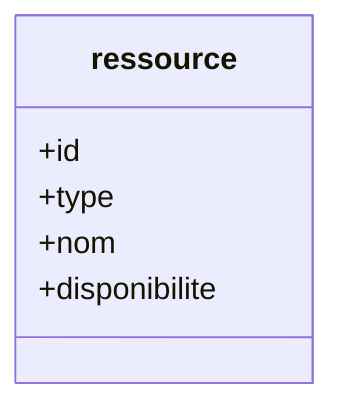 classDiagram
    class ressource
    ressource : +id
    ressource : +type
    ressource : +nom
    ressource : +disponibilite